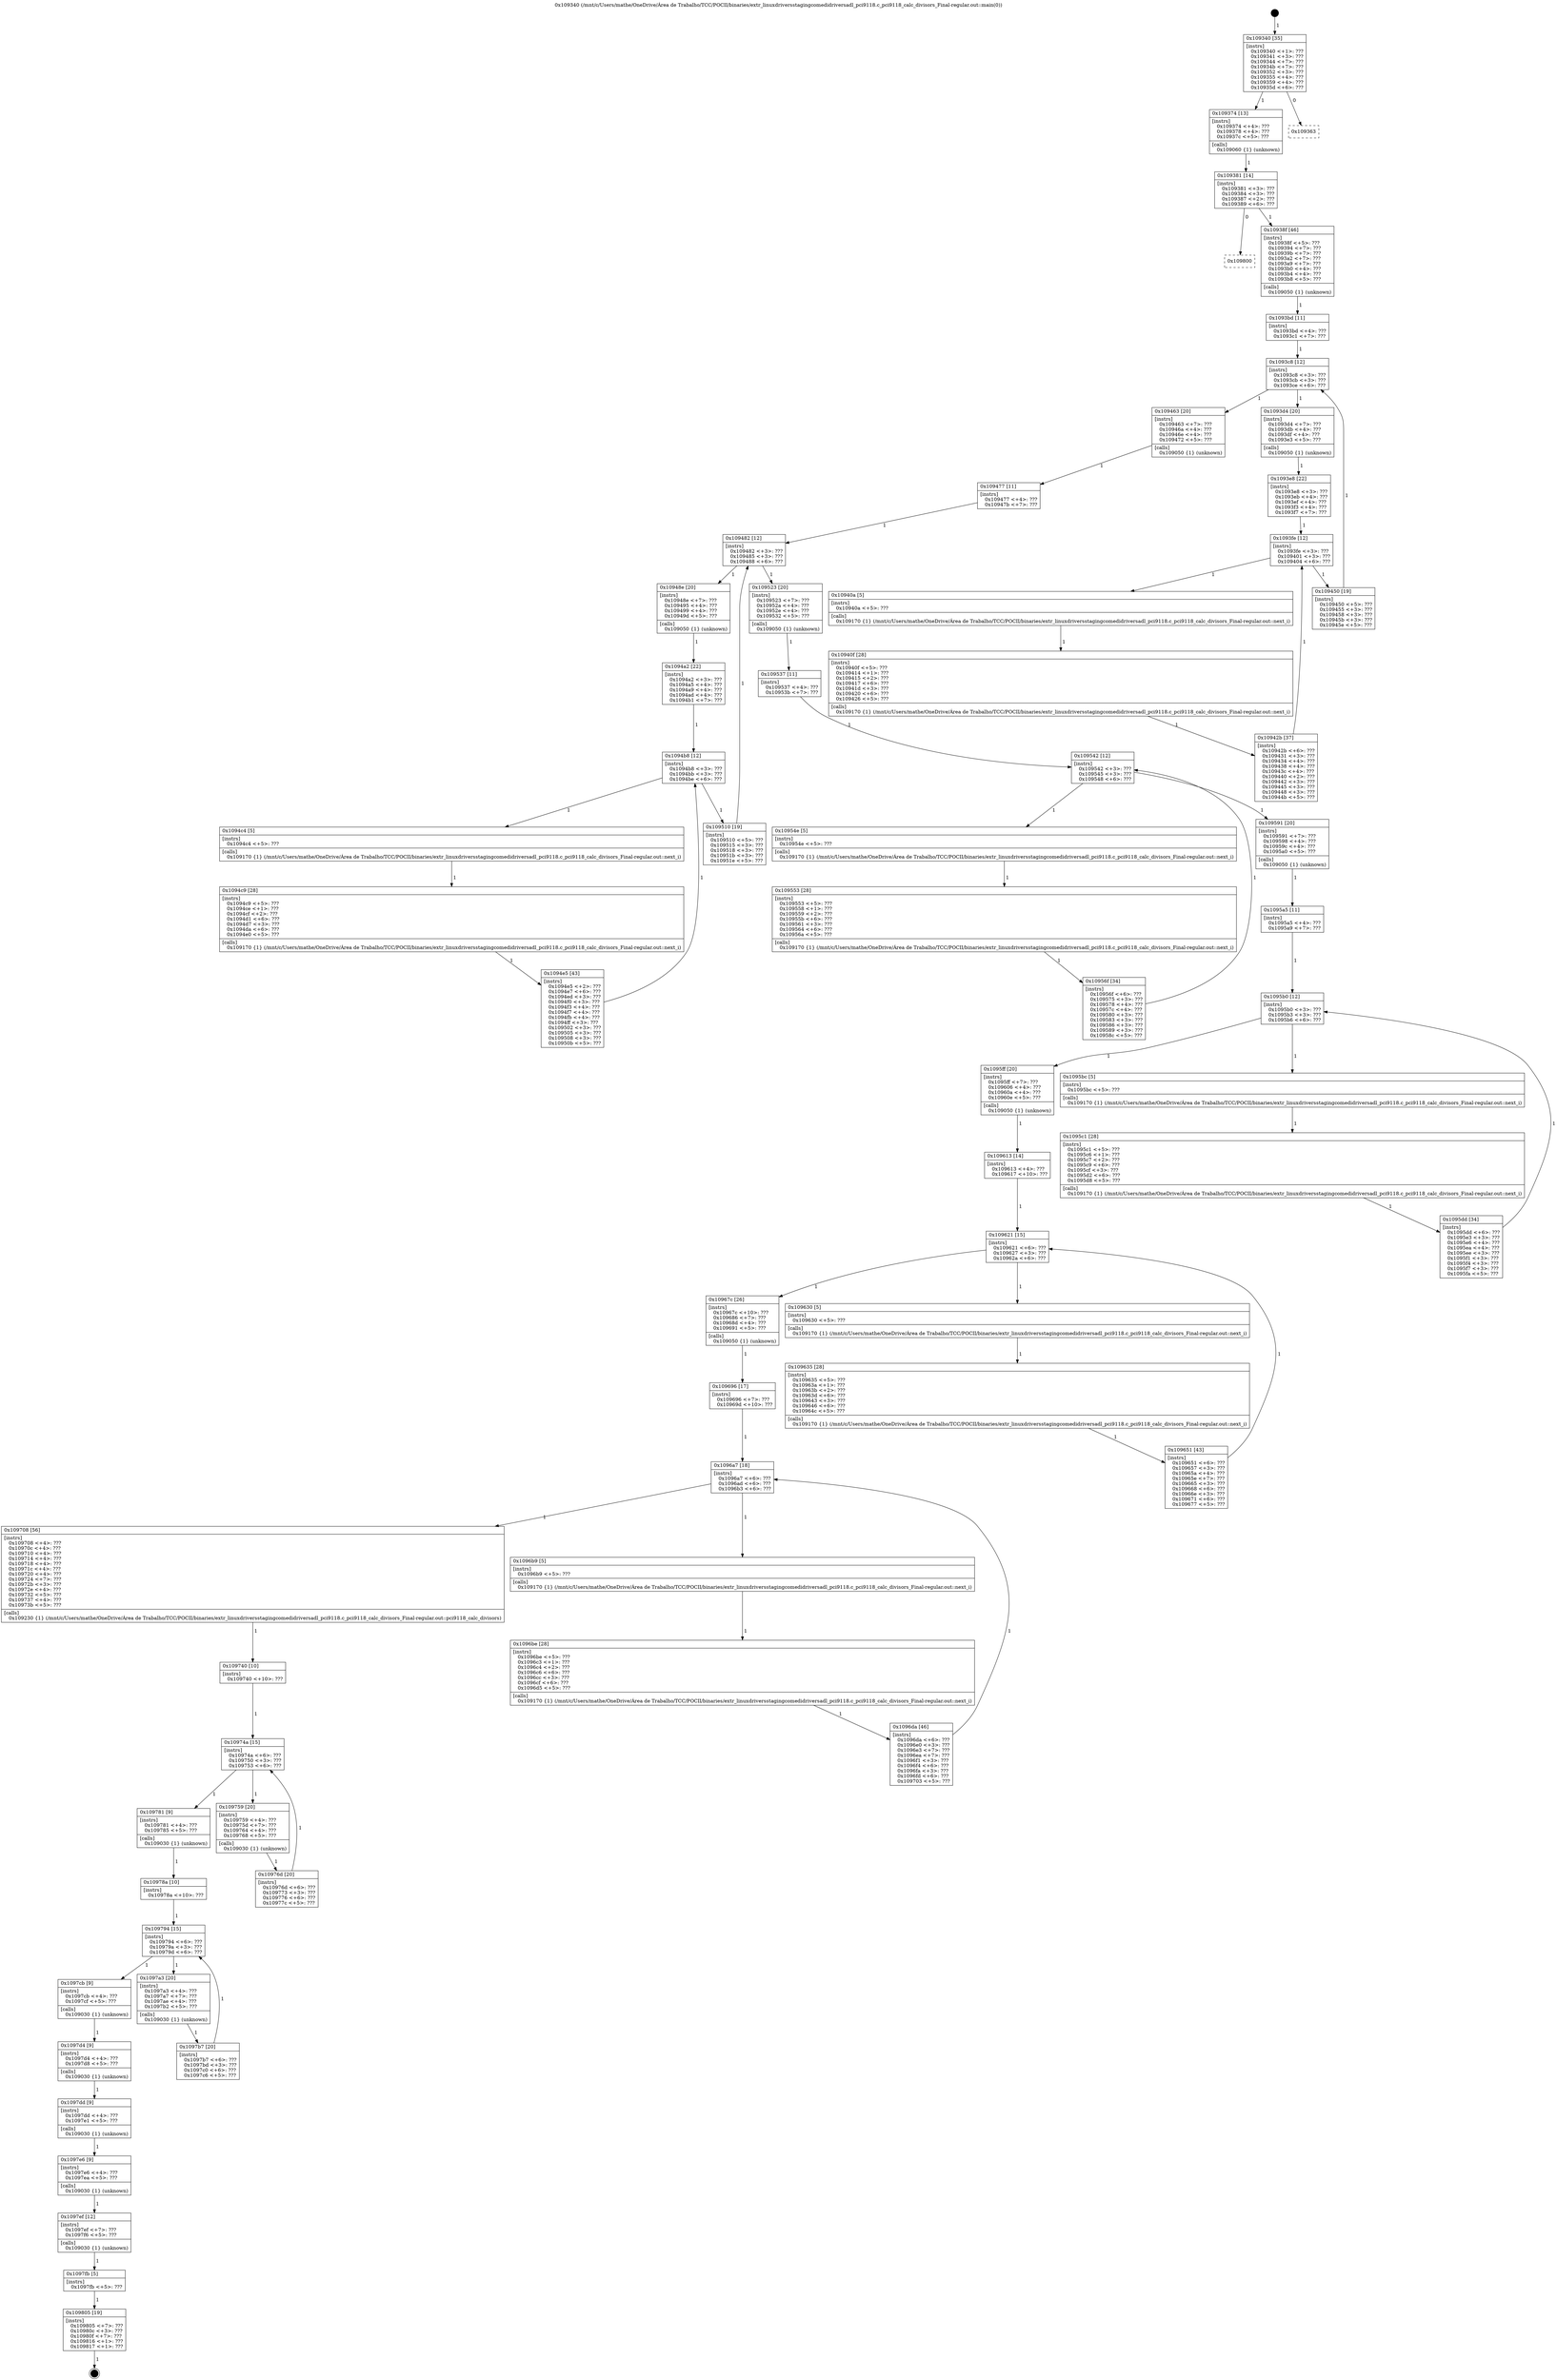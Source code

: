digraph "0x109340" {
  label = "0x109340 (/mnt/c/Users/mathe/OneDrive/Área de Trabalho/TCC/POCII/binaries/extr_linuxdriversstagingcomedidriversadl_pci9118.c_pci9118_calc_divisors_Final-regular.out::main(0))"
  labelloc = "t"
  node[shape=record]

  Entry [label="",width=0.3,height=0.3,shape=circle,fillcolor=black,style=filled]
  "0x109340" [label="{
     0x109340 [35]\l
     | [instrs]\l
     &nbsp;&nbsp;0x109340 \<+1\>: ???\l
     &nbsp;&nbsp;0x109341 \<+3\>: ???\l
     &nbsp;&nbsp;0x109344 \<+7\>: ???\l
     &nbsp;&nbsp;0x10934b \<+7\>: ???\l
     &nbsp;&nbsp;0x109352 \<+3\>: ???\l
     &nbsp;&nbsp;0x109355 \<+4\>: ???\l
     &nbsp;&nbsp;0x109359 \<+4\>: ???\l
     &nbsp;&nbsp;0x10935d \<+6\>: ???\l
  }"]
  "0x109374" [label="{
     0x109374 [13]\l
     | [instrs]\l
     &nbsp;&nbsp;0x109374 \<+4\>: ???\l
     &nbsp;&nbsp;0x109378 \<+4\>: ???\l
     &nbsp;&nbsp;0x10937c \<+5\>: ???\l
     | [calls]\l
     &nbsp;&nbsp;0x109060 \{1\} (unknown)\l
  }"]
  "0x109363" [label="{
     0x109363\l
  }", style=dashed]
  "0x109381" [label="{
     0x109381 [14]\l
     | [instrs]\l
     &nbsp;&nbsp;0x109381 \<+3\>: ???\l
     &nbsp;&nbsp;0x109384 \<+3\>: ???\l
     &nbsp;&nbsp;0x109387 \<+2\>: ???\l
     &nbsp;&nbsp;0x109389 \<+6\>: ???\l
  }"]
  "0x109800" [label="{
     0x109800\l
  }", style=dashed]
  "0x10938f" [label="{
     0x10938f [46]\l
     | [instrs]\l
     &nbsp;&nbsp;0x10938f \<+5\>: ???\l
     &nbsp;&nbsp;0x109394 \<+7\>: ???\l
     &nbsp;&nbsp;0x10939b \<+7\>: ???\l
     &nbsp;&nbsp;0x1093a2 \<+7\>: ???\l
     &nbsp;&nbsp;0x1093a9 \<+7\>: ???\l
     &nbsp;&nbsp;0x1093b0 \<+4\>: ???\l
     &nbsp;&nbsp;0x1093b4 \<+4\>: ???\l
     &nbsp;&nbsp;0x1093b8 \<+5\>: ???\l
     | [calls]\l
     &nbsp;&nbsp;0x109050 \{1\} (unknown)\l
  }"]
  Exit [label="",width=0.3,height=0.3,shape=circle,fillcolor=black,style=filled,peripheries=2]
  "0x1093c8" [label="{
     0x1093c8 [12]\l
     | [instrs]\l
     &nbsp;&nbsp;0x1093c8 \<+3\>: ???\l
     &nbsp;&nbsp;0x1093cb \<+3\>: ???\l
     &nbsp;&nbsp;0x1093ce \<+6\>: ???\l
  }"]
  "0x109463" [label="{
     0x109463 [20]\l
     | [instrs]\l
     &nbsp;&nbsp;0x109463 \<+7\>: ???\l
     &nbsp;&nbsp;0x10946a \<+4\>: ???\l
     &nbsp;&nbsp;0x10946e \<+4\>: ???\l
     &nbsp;&nbsp;0x109472 \<+5\>: ???\l
     | [calls]\l
     &nbsp;&nbsp;0x109050 \{1\} (unknown)\l
  }"]
  "0x1093d4" [label="{
     0x1093d4 [20]\l
     | [instrs]\l
     &nbsp;&nbsp;0x1093d4 \<+7\>: ???\l
     &nbsp;&nbsp;0x1093db \<+4\>: ???\l
     &nbsp;&nbsp;0x1093df \<+4\>: ???\l
     &nbsp;&nbsp;0x1093e3 \<+5\>: ???\l
     | [calls]\l
     &nbsp;&nbsp;0x109050 \{1\} (unknown)\l
  }"]
  "0x1093fe" [label="{
     0x1093fe [12]\l
     | [instrs]\l
     &nbsp;&nbsp;0x1093fe \<+3\>: ???\l
     &nbsp;&nbsp;0x109401 \<+3\>: ???\l
     &nbsp;&nbsp;0x109404 \<+6\>: ???\l
  }"]
  "0x109450" [label="{
     0x109450 [19]\l
     | [instrs]\l
     &nbsp;&nbsp;0x109450 \<+5\>: ???\l
     &nbsp;&nbsp;0x109455 \<+3\>: ???\l
     &nbsp;&nbsp;0x109458 \<+3\>: ???\l
     &nbsp;&nbsp;0x10945b \<+3\>: ???\l
     &nbsp;&nbsp;0x10945e \<+5\>: ???\l
  }"]
  "0x10940a" [label="{
     0x10940a [5]\l
     | [instrs]\l
     &nbsp;&nbsp;0x10940a \<+5\>: ???\l
     | [calls]\l
     &nbsp;&nbsp;0x109170 \{1\} (/mnt/c/Users/mathe/OneDrive/Área de Trabalho/TCC/POCII/binaries/extr_linuxdriversstagingcomedidriversadl_pci9118.c_pci9118_calc_divisors_Final-regular.out::next_i)\l
  }"]
  "0x10940f" [label="{
     0x10940f [28]\l
     | [instrs]\l
     &nbsp;&nbsp;0x10940f \<+5\>: ???\l
     &nbsp;&nbsp;0x109414 \<+1\>: ???\l
     &nbsp;&nbsp;0x109415 \<+2\>: ???\l
     &nbsp;&nbsp;0x109417 \<+6\>: ???\l
     &nbsp;&nbsp;0x10941d \<+3\>: ???\l
     &nbsp;&nbsp;0x109420 \<+6\>: ???\l
     &nbsp;&nbsp;0x109426 \<+5\>: ???\l
     | [calls]\l
     &nbsp;&nbsp;0x109170 \{1\} (/mnt/c/Users/mathe/OneDrive/Área de Trabalho/TCC/POCII/binaries/extr_linuxdriversstagingcomedidriversadl_pci9118.c_pci9118_calc_divisors_Final-regular.out::next_i)\l
  }"]
  "0x10942b" [label="{
     0x10942b [37]\l
     | [instrs]\l
     &nbsp;&nbsp;0x10942b \<+6\>: ???\l
     &nbsp;&nbsp;0x109431 \<+3\>: ???\l
     &nbsp;&nbsp;0x109434 \<+4\>: ???\l
     &nbsp;&nbsp;0x109438 \<+4\>: ???\l
     &nbsp;&nbsp;0x10943c \<+4\>: ???\l
     &nbsp;&nbsp;0x109440 \<+2\>: ???\l
     &nbsp;&nbsp;0x109442 \<+3\>: ???\l
     &nbsp;&nbsp;0x109445 \<+3\>: ???\l
     &nbsp;&nbsp;0x109448 \<+3\>: ???\l
     &nbsp;&nbsp;0x10944b \<+5\>: ???\l
  }"]
  "0x1093e8" [label="{
     0x1093e8 [22]\l
     | [instrs]\l
     &nbsp;&nbsp;0x1093e8 \<+3\>: ???\l
     &nbsp;&nbsp;0x1093eb \<+4\>: ???\l
     &nbsp;&nbsp;0x1093ef \<+4\>: ???\l
     &nbsp;&nbsp;0x1093f3 \<+4\>: ???\l
     &nbsp;&nbsp;0x1093f7 \<+7\>: ???\l
  }"]
  "0x109805" [label="{
     0x109805 [19]\l
     | [instrs]\l
     &nbsp;&nbsp;0x109805 \<+7\>: ???\l
     &nbsp;&nbsp;0x10980c \<+3\>: ???\l
     &nbsp;&nbsp;0x10980f \<+7\>: ???\l
     &nbsp;&nbsp;0x109816 \<+1\>: ???\l
     &nbsp;&nbsp;0x109817 \<+1\>: ???\l
  }"]
  "0x1093bd" [label="{
     0x1093bd [11]\l
     | [instrs]\l
     &nbsp;&nbsp;0x1093bd \<+4\>: ???\l
     &nbsp;&nbsp;0x1093c1 \<+7\>: ???\l
  }"]
  "0x109482" [label="{
     0x109482 [12]\l
     | [instrs]\l
     &nbsp;&nbsp;0x109482 \<+3\>: ???\l
     &nbsp;&nbsp;0x109485 \<+3\>: ???\l
     &nbsp;&nbsp;0x109488 \<+6\>: ???\l
  }"]
  "0x109523" [label="{
     0x109523 [20]\l
     | [instrs]\l
     &nbsp;&nbsp;0x109523 \<+7\>: ???\l
     &nbsp;&nbsp;0x10952a \<+4\>: ???\l
     &nbsp;&nbsp;0x10952e \<+4\>: ???\l
     &nbsp;&nbsp;0x109532 \<+5\>: ???\l
     | [calls]\l
     &nbsp;&nbsp;0x109050 \{1\} (unknown)\l
  }"]
  "0x10948e" [label="{
     0x10948e [20]\l
     | [instrs]\l
     &nbsp;&nbsp;0x10948e \<+7\>: ???\l
     &nbsp;&nbsp;0x109495 \<+4\>: ???\l
     &nbsp;&nbsp;0x109499 \<+4\>: ???\l
     &nbsp;&nbsp;0x10949d \<+5\>: ???\l
     | [calls]\l
     &nbsp;&nbsp;0x109050 \{1\} (unknown)\l
  }"]
  "0x1094b8" [label="{
     0x1094b8 [12]\l
     | [instrs]\l
     &nbsp;&nbsp;0x1094b8 \<+3\>: ???\l
     &nbsp;&nbsp;0x1094bb \<+3\>: ???\l
     &nbsp;&nbsp;0x1094be \<+6\>: ???\l
  }"]
  "0x109510" [label="{
     0x109510 [19]\l
     | [instrs]\l
     &nbsp;&nbsp;0x109510 \<+5\>: ???\l
     &nbsp;&nbsp;0x109515 \<+3\>: ???\l
     &nbsp;&nbsp;0x109518 \<+3\>: ???\l
     &nbsp;&nbsp;0x10951b \<+3\>: ???\l
     &nbsp;&nbsp;0x10951e \<+5\>: ???\l
  }"]
  "0x1094c4" [label="{
     0x1094c4 [5]\l
     | [instrs]\l
     &nbsp;&nbsp;0x1094c4 \<+5\>: ???\l
     | [calls]\l
     &nbsp;&nbsp;0x109170 \{1\} (/mnt/c/Users/mathe/OneDrive/Área de Trabalho/TCC/POCII/binaries/extr_linuxdriversstagingcomedidriversadl_pci9118.c_pci9118_calc_divisors_Final-regular.out::next_i)\l
  }"]
  "0x1094c9" [label="{
     0x1094c9 [28]\l
     | [instrs]\l
     &nbsp;&nbsp;0x1094c9 \<+5\>: ???\l
     &nbsp;&nbsp;0x1094ce \<+1\>: ???\l
     &nbsp;&nbsp;0x1094cf \<+2\>: ???\l
     &nbsp;&nbsp;0x1094d1 \<+6\>: ???\l
     &nbsp;&nbsp;0x1094d7 \<+3\>: ???\l
     &nbsp;&nbsp;0x1094da \<+6\>: ???\l
     &nbsp;&nbsp;0x1094e0 \<+5\>: ???\l
     | [calls]\l
     &nbsp;&nbsp;0x109170 \{1\} (/mnt/c/Users/mathe/OneDrive/Área de Trabalho/TCC/POCII/binaries/extr_linuxdriversstagingcomedidriversadl_pci9118.c_pci9118_calc_divisors_Final-regular.out::next_i)\l
  }"]
  "0x1094e5" [label="{
     0x1094e5 [43]\l
     | [instrs]\l
     &nbsp;&nbsp;0x1094e5 \<+2\>: ???\l
     &nbsp;&nbsp;0x1094e7 \<+6\>: ???\l
     &nbsp;&nbsp;0x1094ed \<+3\>: ???\l
     &nbsp;&nbsp;0x1094f0 \<+3\>: ???\l
     &nbsp;&nbsp;0x1094f3 \<+4\>: ???\l
     &nbsp;&nbsp;0x1094f7 \<+4\>: ???\l
     &nbsp;&nbsp;0x1094fb \<+4\>: ???\l
     &nbsp;&nbsp;0x1094ff \<+3\>: ???\l
     &nbsp;&nbsp;0x109502 \<+3\>: ???\l
     &nbsp;&nbsp;0x109505 \<+3\>: ???\l
     &nbsp;&nbsp;0x109508 \<+3\>: ???\l
     &nbsp;&nbsp;0x10950b \<+5\>: ???\l
  }"]
  "0x1094a2" [label="{
     0x1094a2 [22]\l
     | [instrs]\l
     &nbsp;&nbsp;0x1094a2 \<+3\>: ???\l
     &nbsp;&nbsp;0x1094a5 \<+4\>: ???\l
     &nbsp;&nbsp;0x1094a9 \<+4\>: ???\l
     &nbsp;&nbsp;0x1094ad \<+4\>: ???\l
     &nbsp;&nbsp;0x1094b1 \<+7\>: ???\l
  }"]
  "0x1097fb" [label="{
     0x1097fb [5]\l
     | [instrs]\l
     &nbsp;&nbsp;0x1097fb \<+5\>: ???\l
  }"]
  "0x109477" [label="{
     0x109477 [11]\l
     | [instrs]\l
     &nbsp;&nbsp;0x109477 \<+4\>: ???\l
     &nbsp;&nbsp;0x10947b \<+7\>: ???\l
  }"]
  "0x109542" [label="{
     0x109542 [12]\l
     | [instrs]\l
     &nbsp;&nbsp;0x109542 \<+3\>: ???\l
     &nbsp;&nbsp;0x109545 \<+3\>: ???\l
     &nbsp;&nbsp;0x109548 \<+6\>: ???\l
  }"]
  "0x109591" [label="{
     0x109591 [20]\l
     | [instrs]\l
     &nbsp;&nbsp;0x109591 \<+7\>: ???\l
     &nbsp;&nbsp;0x109598 \<+4\>: ???\l
     &nbsp;&nbsp;0x10959c \<+4\>: ???\l
     &nbsp;&nbsp;0x1095a0 \<+5\>: ???\l
     | [calls]\l
     &nbsp;&nbsp;0x109050 \{1\} (unknown)\l
  }"]
  "0x10954e" [label="{
     0x10954e [5]\l
     | [instrs]\l
     &nbsp;&nbsp;0x10954e \<+5\>: ???\l
     | [calls]\l
     &nbsp;&nbsp;0x109170 \{1\} (/mnt/c/Users/mathe/OneDrive/Área de Trabalho/TCC/POCII/binaries/extr_linuxdriversstagingcomedidriversadl_pci9118.c_pci9118_calc_divisors_Final-regular.out::next_i)\l
  }"]
  "0x109553" [label="{
     0x109553 [28]\l
     | [instrs]\l
     &nbsp;&nbsp;0x109553 \<+5\>: ???\l
     &nbsp;&nbsp;0x109558 \<+1\>: ???\l
     &nbsp;&nbsp;0x109559 \<+2\>: ???\l
     &nbsp;&nbsp;0x10955b \<+6\>: ???\l
     &nbsp;&nbsp;0x109561 \<+3\>: ???\l
     &nbsp;&nbsp;0x109564 \<+6\>: ???\l
     &nbsp;&nbsp;0x10956a \<+5\>: ???\l
     | [calls]\l
     &nbsp;&nbsp;0x109170 \{1\} (/mnt/c/Users/mathe/OneDrive/Área de Trabalho/TCC/POCII/binaries/extr_linuxdriversstagingcomedidriversadl_pci9118.c_pci9118_calc_divisors_Final-regular.out::next_i)\l
  }"]
  "0x10956f" [label="{
     0x10956f [34]\l
     | [instrs]\l
     &nbsp;&nbsp;0x10956f \<+6\>: ???\l
     &nbsp;&nbsp;0x109575 \<+3\>: ???\l
     &nbsp;&nbsp;0x109578 \<+4\>: ???\l
     &nbsp;&nbsp;0x10957c \<+4\>: ???\l
     &nbsp;&nbsp;0x109580 \<+3\>: ???\l
     &nbsp;&nbsp;0x109583 \<+3\>: ???\l
     &nbsp;&nbsp;0x109586 \<+3\>: ???\l
     &nbsp;&nbsp;0x109589 \<+3\>: ???\l
     &nbsp;&nbsp;0x10958c \<+5\>: ???\l
  }"]
  "0x109537" [label="{
     0x109537 [11]\l
     | [instrs]\l
     &nbsp;&nbsp;0x109537 \<+4\>: ???\l
     &nbsp;&nbsp;0x10953b \<+7\>: ???\l
  }"]
  "0x1095b0" [label="{
     0x1095b0 [12]\l
     | [instrs]\l
     &nbsp;&nbsp;0x1095b0 \<+3\>: ???\l
     &nbsp;&nbsp;0x1095b3 \<+3\>: ???\l
     &nbsp;&nbsp;0x1095b6 \<+6\>: ???\l
  }"]
  "0x1095ff" [label="{
     0x1095ff [20]\l
     | [instrs]\l
     &nbsp;&nbsp;0x1095ff \<+7\>: ???\l
     &nbsp;&nbsp;0x109606 \<+4\>: ???\l
     &nbsp;&nbsp;0x10960a \<+4\>: ???\l
     &nbsp;&nbsp;0x10960e \<+5\>: ???\l
     | [calls]\l
     &nbsp;&nbsp;0x109050 \{1\} (unknown)\l
  }"]
  "0x1095bc" [label="{
     0x1095bc [5]\l
     | [instrs]\l
     &nbsp;&nbsp;0x1095bc \<+5\>: ???\l
     | [calls]\l
     &nbsp;&nbsp;0x109170 \{1\} (/mnt/c/Users/mathe/OneDrive/Área de Trabalho/TCC/POCII/binaries/extr_linuxdriversstagingcomedidriversadl_pci9118.c_pci9118_calc_divisors_Final-regular.out::next_i)\l
  }"]
  "0x1095c1" [label="{
     0x1095c1 [28]\l
     | [instrs]\l
     &nbsp;&nbsp;0x1095c1 \<+5\>: ???\l
     &nbsp;&nbsp;0x1095c6 \<+1\>: ???\l
     &nbsp;&nbsp;0x1095c7 \<+2\>: ???\l
     &nbsp;&nbsp;0x1095c9 \<+6\>: ???\l
     &nbsp;&nbsp;0x1095cf \<+3\>: ???\l
     &nbsp;&nbsp;0x1095d2 \<+6\>: ???\l
     &nbsp;&nbsp;0x1095d8 \<+5\>: ???\l
     | [calls]\l
     &nbsp;&nbsp;0x109170 \{1\} (/mnt/c/Users/mathe/OneDrive/Área de Trabalho/TCC/POCII/binaries/extr_linuxdriversstagingcomedidriversadl_pci9118.c_pci9118_calc_divisors_Final-regular.out::next_i)\l
  }"]
  "0x1095dd" [label="{
     0x1095dd [34]\l
     | [instrs]\l
     &nbsp;&nbsp;0x1095dd \<+6\>: ???\l
     &nbsp;&nbsp;0x1095e3 \<+3\>: ???\l
     &nbsp;&nbsp;0x1095e6 \<+4\>: ???\l
     &nbsp;&nbsp;0x1095ea \<+4\>: ???\l
     &nbsp;&nbsp;0x1095ee \<+3\>: ???\l
     &nbsp;&nbsp;0x1095f1 \<+3\>: ???\l
     &nbsp;&nbsp;0x1095f4 \<+3\>: ???\l
     &nbsp;&nbsp;0x1095f7 \<+3\>: ???\l
     &nbsp;&nbsp;0x1095fa \<+5\>: ???\l
  }"]
  "0x1095a5" [label="{
     0x1095a5 [11]\l
     | [instrs]\l
     &nbsp;&nbsp;0x1095a5 \<+4\>: ???\l
     &nbsp;&nbsp;0x1095a9 \<+7\>: ???\l
  }"]
  "0x109621" [label="{
     0x109621 [15]\l
     | [instrs]\l
     &nbsp;&nbsp;0x109621 \<+6\>: ???\l
     &nbsp;&nbsp;0x109627 \<+3\>: ???\l
     &nbsp;&nbsp;0x10962a \<+6\>: ???\l
  }"]
  "0x10967c" [label="{
     0x10967c [26]\l
     | [instrs]\l
     &nbsp;&nbsp;0x10967c \<+10\>: ???\l
     &nbsp;&nbsp;0x109686 \<+7\>: ???\l
     &nbsp;&nbsp;0x10968d \<+4\>: ???\l
     &nbsp;&nbsp;0x109691 \<+5\>: ???\l
     | [calls]\l
     &nbsp;&nbsp;0x109050 \{1\} (unknown)\l
  }"]
  "0x109630" [label="{
     0x109630 [5]\l
     | [instrs]\l
     &nbsp;&nbsp;0x109630 \<+5\>: ???\l
     | [calls]\l
     &nbsp;&nbsp;0x109170 \{1\} (/mnt/c/Users/mathe/OneDrive/Área de Trabalho/TCC/POCII/binaries/extr_linuxdriversstagingcomedidriversadl_pci9118.c_pci9118_calc_divisors_Final-regular.out::next_i)\l
  }"]
  "0x109635" [label="{
     0x109635 [28]\l
     | [instrs]\l
     &nbsp;&nbsp;0x109635 \<+5\>: ???\l
     &nbsp;&nbsp;0x10963a \<+1\>: ???\l
     &nbsp;&nbsp;0x10963b \<+2\>: ???\l
     &nbsp;&nbsp;0x10963d \<+6\>: ???\l
     &nbsp;&nbsp;0x109643 \<+3\>: ???\l
     &nbsp;&nbsp;0x109646 \<+6\>: ???\l
     &nbsp;&nbsp;0x10964c \<+5\>: ???\l
     | [calls]\l
     &nbsp;&nbsp;0x109170 \{1\} (/mnt/c/Users/mathe/OneDrive/Área de Trabalho/TCC/POCII/binaries/extr_linuxdriversstagingcomedidriversadl_pci9118.c_pci9118_calc_divisors_Final-regular.out::next_i)\l
  }"]
  "0x109651" [label="{
     0x109651 [43]\l
     | [instrs]\l
     &nbsp;&nbsp;0x109651 \<+6\>: ???\l
     &nbsp;&nbsp;0x109657 \<+3\>: ???\l
     &nbsp;&nbsp;0x10965a \<+4\>: ???\l
     &nbsp;&nbsp;0x10965e \<+7\>: ???\l
     &nbsp;&nbsp;0x109665 \<+3\>: ???\l
     &nbsp;&nbsp;0x109668 \<+6\>: ???\l
     &nbsp;&nbsp;0x10966e \<+3\>: ???\l
     &nbsp;&nbsp;0x109671 \<+6\>: ???\l
     &nbsp;&nbsp;0x109677 \<+5\>: ???\l
  }"]
  "0x109613" [label="{
     0x109613 [14]\l
     | [instrs]\l
     &nbsp;&nbsp;0x109613 \<+4\>: ???\l
     &nbsp;&nbsp;0x109617 \<+10\>: ???\l
  }"]
  "0x1096a7" [label="{
     0x1096a7 [18]\l
     | [instrs]\l
     &nbsp;&nbsp;0x1096a7 \<+6\>: ???\l
     &nbsp;&nbsp;0x1096ad \<+6\>: ???\l
     &nbsp;&nbsp;0x1096b3 \<+6\>: ???\l
  }"]
  "0x109708" [label="{
     0x109708 [56]\l
     | [instrs]\l
     &nbsp;&nbsp;0x109708 \<+4\>: ???\l
     &nbsp;&nbsp;0x10970c \<+4\>: ???\l
     &nbsp;&nbsp;0x109710 \<+4\>: ???\l
     &nbsp;&nbsp;0x109714 \<+4\>: ???\l
     &nbsp;&nbsp;0x109718 \<+4\>: ???\l
     &nbsp;&nbsp;0x10971c \<+4\>: ???\l
     &nbsp;&nbsp;0x109720 \<+4\>: ???\l
     &nbsp;&nbsp;0x109724 \<+7\>: ???\l
     &nbsp;&nbsp;0x10972b \<+3\>: ???\l
     &nbsp;&nbsp;0x10972e \<+4\>: ???\l
     &nbsp;&nbsp;0x109732 \<+5\>: ???\l
     &nbsp;&nbsp;0x109737 \<+4\>: ???\l
     &nbsp;&nbsp;0x10973b \<+5\>: ???\l
     | [calls]\l
     &nbsp;&nbsp;0x109230 \{1\} (/mnt/c/Users/mathe/OneDrive/Área de Trabalho/TCC/POCII/binaries/extr_linuxdriversstagingcomedidriversadl_pci9118.c_pci9118_calc_divisors_Final-regular.out::pci9118_calc_divisors)\l
  }"]
  "0x1096b9" [label="{
     0x1096b9 [5]\l
     | [instrs]\l
     &nbsp;&nbsp;0x1096b9 \<+5\>: ???\l
     | [calls]\l
     &nbsp;&nbsp;0x109170 \{1\} (/mnt/c/Users/mathe/OneDrive/Área de Trabalho/TCC/POCII/binaries/extr_linuxdriversstagingcomedidriversadl_pci9118.c_pci9118_calc_divisors_Final-regular.out::next_i)\l
  }"]
  "0x1096be" [label="{
     0x1096be [28]\l
     | [instrs]\l
     &nbsp;&nbsp;0x1096be \<+5\>: ???\l
     &nbsp;&nbsp;0x1096c3 \<+1\>: ???\l
     &nbsp;&nbsp;0x1096c4 \<+2\>: ???\l
     &nbsp;&nbsp;0x1096c6 \<+6\>: ???\l
     &nbsp;&nbsp;0x1096cc \<+3\>: ???\l
     &nbsp;&nbsp;0x1096cf \<+6\>: ???\l
     &nbsp;&nbsp;0x1096d5 \<+5\>: ???\l
     | [calls]\l
     &nbsp;&nbsp;0x109170 \{1\} (/mnt/c/Users/mathe/OneDrive/Área de Trabalho/TCC/POCII/binaries/extr_linuxdriversstagingcomedidriversadl_pci9118.c_pci9118_calc_divisors_Final-regular.out::next_i)\l
  }"]
  "0x1096da" [label="{
     0x1096da [46]\l
     | [instrs]\l
     &nbsp;&nbsp;0x1096da \<+6\>: ???\l
     &nbsp;&nbsp;0x1096e0 \<+3\>: ???\l
     &nbsp;&nbsp;0x1096e3 \<+7\>: ???\l
     &nbsp;&nbsp;0x1096ea \<+7\>: ???\l
     &nbsp;&nbsp;0x1096f1 \<+3\>: ???\l
     &nbsp;&nbsp;0x1096f4 \<+6\>: ???\l
     &nbsp;&nbsp;0x1096fa \<+3\>: ???\l
     &nbsp;&nbsp;0x1096fd \<+6\>: ???\l
     &nbsp;&nbsp;0x109703 \<+5\>: ???\l
  }"]
  "0x109696" [label="{
     0x109696 [17]\l
     | [instrs]\l
     &nbsp;&nbsp;0x109696 \<+7\>: ???\l
     &nbsp;&nbsp;0x10969d \<+10\>: ???\l
  }"]
  "0x10974a" [label="{
     0x10974a [15]\l
     | [instrs]\l
     &nbsp;&nbsp;0x10974a \<+6\>: ???\l
     &nbsp;&nbsp;0x109750 \<+3\>: ???\l
     &nbsp;&nbsp;0x109753 \<+6\>: ???\l
  }"]
  "0x109781" [label="{
     0x109781 [9]\l
     | [instrs]\l
     &nbsp;&nbsp;0x109781 \<+4\>: ???\l
     &nbsp;&nbsp;0x109785 \<+5\>: ???\l
     | [calls]\l
     &nbsp;&nbsp;0x109030 \{1\} (unknown)\l
  }"]
  "0x109759" [label="{
     0x109759 [20]\l
     | [instrs]\l
     &nbsp;&nbsp;0x109759 \<+4\>: ???\l
     &nbsp;&nbsp;0x10975d \<+7\>: ???\l
     &nbsp;&nbsp;0x109764 \<+4\>: ???\l
     &nbsp;&nbsp;0x109768 \<+5\>: ???\l
     | [calls]\l
     &nbsp;&nbsp;0x109030 \{1\} (unknown)\l
  }"]
  "0x10976d" [label="{
     0x10976d [20]\l
     | [instrs]\l
     &nbsp;&nbsp;0x10976d \<+6\>: ???\l
     &nbsp;&nbsp;0x109773 \<+3\>: ???\l
     &nbsp;&nbsp;0x109776 \<+6\>: ???\l
     &nbsp;&nbsp;0x10977c \<+5\>: ???\l
  }"]
  "0x109740" [label="{
     0x109740 [10]\l
     | [instrs]\l
     &nbsp;&nbsp;0x109740 \<+10\>: ???\l
  }"]
  "0x109794" [label="{
     0x109794 [15]\l
     | [instrs]\l
     &nbsp;&nbsp;0x109794 \<+6\>: ???\l
     &nbsp;&nbsp;0x10979a \<+3\>: ???\l
     &nbsp;&nbsp;0x10979d \<+6\>: ???\l
  }"]
  "0x1097cb" [label="{
     0x1097cb [9]\l
     | [instrs]\l
     &nbsp;&nbsp;0x1097cb \<+4\>: ???\l
     &nbsp;&nbsp;0x1097cf \<+5\>: ???\l
     | [calls]\l
     &nbsp;&nbsp;0x109030 \{1\} (unknown)\l
  }"]
  "0x1097a3" [label="{
     0x1097a3 [20]\l
     | [instrs]\l
     &nbsp;&nbsp;0x1097a3 \<+4\>: ???\l
     &nbsp;&nbsp;0x1097a7 \<+7\>: ???\l
     &nbsp;&nbsp;0x1097ae \<+4\>: ???\l
     &nbsp;&nbsp;0x1097b2 \<+5\>: ???\l
     | [calls]\l
     &nbsp;&nbsp;0x109030 \{1\} (unknown)\l
  }"]
  "0x1097b7" [label="{
     0x1097b7 [20]\l
     | [instrs]\l
     &nbsp;&nbsp;0x1097b7 \<+6\>: ???\l
     &nbsp;&nbsp;0x1097bd \<+3\>: ???\l
     &nbsp;&nbsp;0x1097c0 \<+6\>: ???\l
     &nbsp;&nbsp;0x1097c6 \<+5\>: ???\l
  }"]
  "0x10978a" [label="{
     0x10978a [10]\l
     | [instrs]\l
     &nbsp;&nbsp;0x10978a \<+10\>: ???\l
  }"]
  "0x1097d4" [label="{
     0x1097d4 [9]\l
     | [instrs]\l
     &nbsp;&nbsp;0x1097d4 \<+4\>: ???\l
     &nbsp;&nbsp;0x1097d8 \<+5\>: ???\l
     | [calls]\l
     &nbsp;&nbsp;0x109030 \{1\} (unknown)\l
  }"]
  "0x1097dd" [label="{
     0x1097dd [9]\l
     | [instrs]\l
     &nbsp;&nbsp;0x1097dd \<+4\>: ???\l
     &nbsp;&nbsp;0x1097e1 \<+5\>: ???\l
     | [calls]\l
     &nbsp;&nbsp;0x109030 \{1\} (unknown)\l
  }"]
  "0x1097e6" [label="{
     0x1097e6 [9]\l
     | [instrs]\l
     &nbsp;&nbsp;0x1097e6 \<+4\>: ???\l
     &nbsp;&nbsp;0x1097ea \<+5\>: ???\l
     | [calls]\l
     &nbsp;&nbsp;0x109030 \{1\} (unknown)\l
  }"]
  "0x1097ef" [label="{
     0x1097ef [12]\l
     | [instrs]\l
     &nbsp;&nbsp;0x1097ef \<+7\>: ???\l
     &nbsp;&nbsp;0x1097f6 \<+5\>: ???\l
     | [calls]\l
     &nbsp;&nbsp;0x109030 \{1\} (unknown)\l
  }"]
  Entry -> "0x109340" [label=" 1"]
  "0x109340" -> "0x109374" [label=" 1"]
  "0x109340" -> "0x109363" [label=" 0"]
  "0x109374" -> "0x109381" [label=" 1"]
  "0x109381" -> "0x109800" [label=" 0"]
  "0x109381" -> "0x10938f" [label=" 1"]
  "0x109805" -> Exit [label=" 1"]
  "0x10938f" -> "0x1093bd" [label=" 1"]
  "0x1093c8" -> "0x109463" [label=" 1"]
  "0x1093c8" -> "0x1093d4" [label=" 1"]
  "0x1093d4" -> "0x1093e8" [label=" 1"]
  "0x1093fe" -> "0x109450" [label=" 1"]
  "0x1093fe" -> "0x10940a" [label=" 1"]
  "0x10940a" -> "0x10940f" [label=" 1"]
  "0x10940f" -> "0x10942b" [label=" 1"]
  "0x1093e8" -> "0x1093fe" [label=" 1"]
  "0x10942b" -> "0x1093fe" [label=" 1"]
  "0x1097fb" -> "0x109805" [label=" 1"]
  "0x1093bd" -> "0x1093c8" [label=" 1"]
  "0x109450" -> "0x1093c8" [label=" 1"]
  "0x109463" -> "0x109477" [label=" 1"]
  "0x109482" -> "0x109523" [label=" 1"]
  "0x109482" -> "0x10948e" [label=" 1"]
  "0x10948e" -> "0x1094a2" [label=" 1"]
  "0x1094b8" -> "0x109510" [label=" 1"]
  "0x1094b8" -> "0x1094c4" [label=" 1"]
  "0x1094c4" -> "0x1094c9" [label=" 1"]
  "0x1094c9" -> "0x1094e5" [label=" 1"]
  "0x1094a2" -> "0x1094b8" [label=" 1"]
  "0x1094e5" -> "0x1094b8" [label=" 1"]
  "0x1097ef" -> "0x1097fb" [label=" 1"]
  "0x109477" -> "0x109482" [label=" 1"]
  "0x109510" -> "0x109482" [label=" 1"]
  "0x109523" -> "0x109537" [label=" 1"]
  "0x109542" -> "0x109591" [label=" 1"]
  "0x109542" -> "0x10954e" [label=" 1"]
  "0x10954e" -> "0x109553" [label=" 1"]
  "0x109553" -> "0x10956f" [label=" 1"]
  "0x109537" -> "0x109542" [label=" 1"]
  "0x10956f" -> "0x109542" [label=" 1"]
  "0x109591" -> "0x1095a5" [label=" 1"]
  "0x1095b0" -> "0x1095ff" [label=" 1"]
  "0x1095b0" -> "0x1095bc" [label=" 1"]
  "0x1095bc" -> "0x1095c1" [label=" 1"]
  "0x1095c1" -> "0x1095dd" [label=" 1"]
  "0x1095a5" -> "0x1095b0" [label=" 1"]
  "0x1095dd" -> "0x1095b0" [label=" 1"]
  "0x1095ff" -> "0x109613" [label=" 1"]
  "0x109621" -> "0x10967c" [label=" 1"]
  "0x109621" -> "0x109630" [label=" 1"]
  "0x109630" -> "0x109635" [label=" 1"]
  "0x109635" -> "0x109651" [label=" 1"]
  "0x109613" -> "0x109621" [label=" 1"]
  "0x109651" -> "0x109621" [label=" 1"]
  "0x10967c" -> "0x109696" [label=" 1"]
  "0x1096a7" -> "0x109708" [label=" 1"]
  "0x1096a7" -> "0x1096b9" [label=" 1"]
  "0x1096b9" -> "0x1096be" [label=" 1"]
  "0x1096be" -> "0x1096da" [label=" 1"]
  "0x109696" -> "0x1096a7" [label=" 1"]
  "0x1096da" -> "0x1096a7" [label=" 1"]
  "0x109708" -> "0x109740" [label=" 1"]
  "0x10974a" -> "0x109781" [label=" 1"]
  "0x10974a" -> "0x109759" [label=" 1"]
  "0x109759" -> "0x10976d" [label=" 1"]
  "0x109740" -> "0x10974a" [label=" 1"]
  "0x10976d" -> "0x10974a" [label=" 1"]
  "0x109781" -> "0x10978a" [label=" 1"]
  "0x109794" -> "0x1097cb" [label=" 1"]
  "0x109794" -> "0x1097a3" [label=" 1"]
  "0x1097a3" -> "0x1097b7" [label=" 1"]
  "0x10978a" -> "0x109794" [label=" 1"]
  "0x1097b7" -> "0x109794" [label=" 1"]
  "0x1097cb" -> "0x1097d4" [label=" 1"]
  "0x1097d4" -> "0x1097dd" [label=" 1"]
  "0x1097dd" -> "0x1097e6" [label=" 1"]
  "0x1097e6" -> "0x1097ef" [label=" 1"]
}
